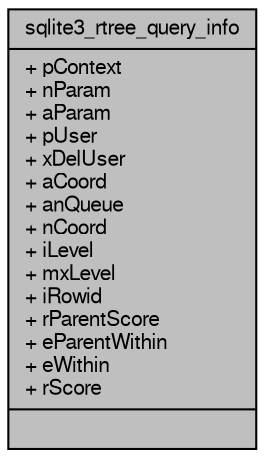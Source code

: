 digraph "sqlite3_rtree_query_info"
{
  edge [fontname="FreeSans",fontsize="10",labelfontname="FreeSans",labelfontsize="10"];
  node [fontname="FreeSans",fontsize="10",shape=record];
  Node1 [label="{sqlite3_rtree_query_info\n|+ pContext\l+ nParam\l+ aParam\l+ pUser\l+ xDelUser\l+ aCoord\l+ anQueue\l+ nCoord\l+ iLevel\l+ mxLevel\l+ iRowid\l+ rParentScore\l+ eParentWithin\l+ eWithin\l+ rScore\l|}",height=0.2,width=0.4,color="black", fillcolor="grey75", style="filled", fontcolor="black"];
}
